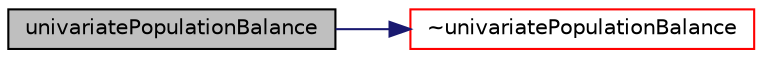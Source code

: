 digraph "univariatePopulationBalance"
{
  bgcolor="transparent";
  edge [fontname="Helvetica",fontsize="10",labelfontname="Helvetica",labelfontsize="10"];
  node [fontname="Helvetica",fontsize="10",shape=record];
  rankdir="LR";
  Node1 [label="univariatePopulationBalance",height=0.2,width=0.4,color="black", fillcolor="grey75", style="filled", fontcolor="black"];
  Node1 -> Node2 [color="midnightblue",fontsize="10",style="solid",fontname="Helvetica"];
  Node2 [label="~univariatePopulationBalance",height=0.2,width=0.4,color="red",URL="$a00072.html#a91b7874c9f1109a0de2aa5366cb493cd",tooltip="Destructor. "];
}
